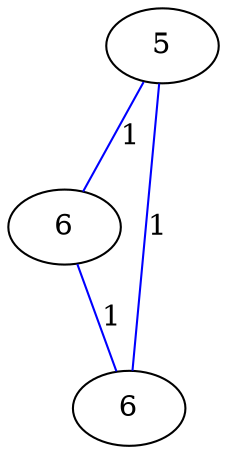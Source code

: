 graph G {
	0 [label="5"];
	1 [label="6"];
	2 [label="6"];
	0 -- 1 [label="1", color=blue];
	0 -- 2 [label="1", color=blue];
	1 -- 2 [label="1", color=blue];
}